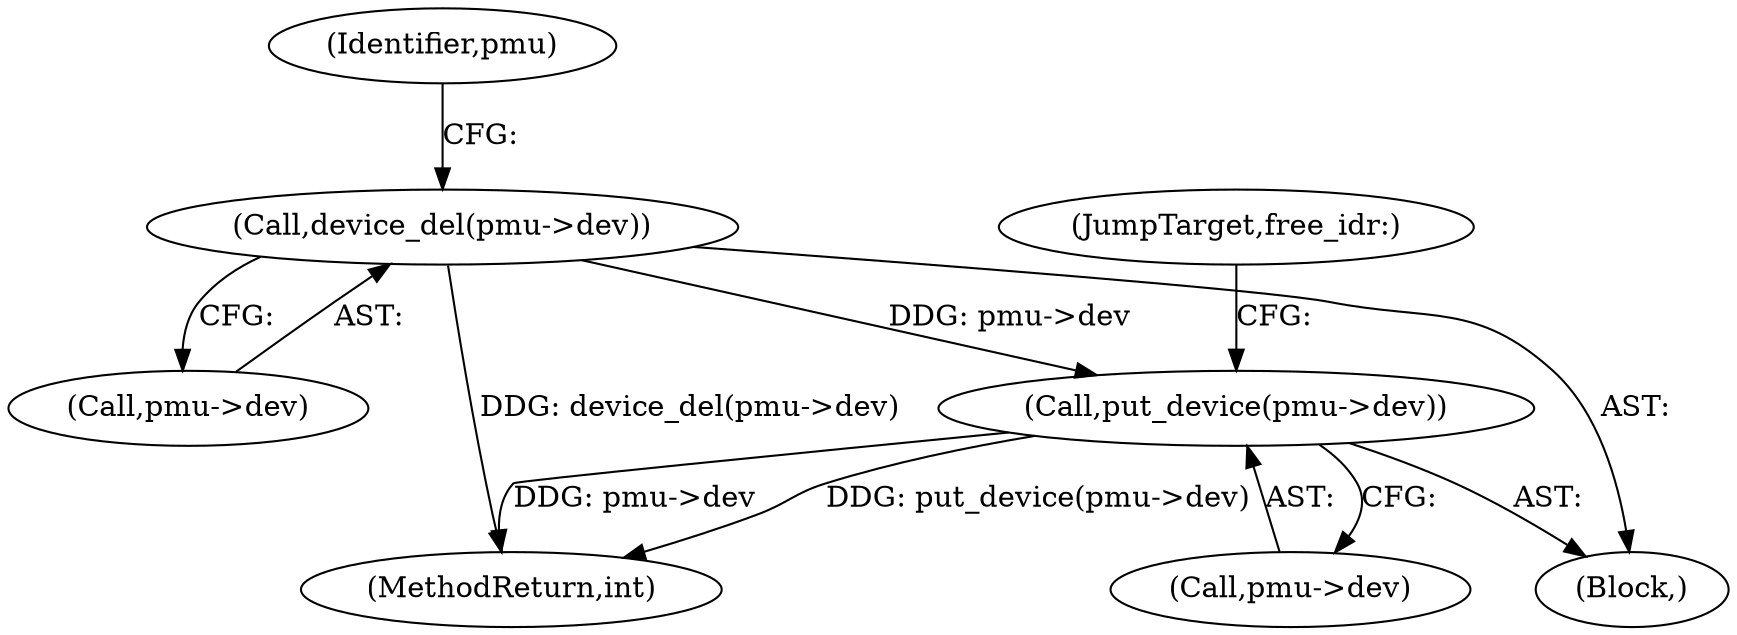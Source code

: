 digraph "0_linux_c3c87e770458aa004bd7ed3f29945ff436fd6511_0@pointer" {
"1000343" [label="(Call,device_del(pmu->dev))"];
"1000347" [label="(Call,put_device(pmu->dev))"];
"1000349" [label="(Identifier,pmu)"];
"1000348" [label="(Call,pmu->dev)"];
"1000343" [label="(Call,device_del(pmu->dev))"];
"1000351" [label="(JumpTarget,free_idr:)"];
"1000105" [label="(Block,)"];
"1000370" [label="(MethodReturn,int)"];
"1000347" [label="(Call,put_device(pmu->dev))"];
"1000344" [label="(Call,pmu->dev)"];
"1000343" -> "1000105"  [label="AST: "];
"1000343" -> "1000344"  [label="CFG: "];
"1000344" -> "1000343"  [label="AST: "];
"1000349" -> "1000343"  [label="CFG: "];
"1000343" -> "1000370"  [label="DDG: device_del(pmu->dev)"];
"1000343" -> "1000347"  [label="DDG: pmu->dev"];
"1000347" -> "1000105"  [label="AST: "];
"1000347" -> "1000348"  [label="CFG: "];
"1000348" -> "1000347"  [label="AST: "];
"1000351" -> "1000347"  [label="CFG: "];
"1000347" -> "1000370"  [label="DDG: pmu->dev"];
"1000347" -> "1000370"  [label="DDG: put_device(pmu->dev)"];
}
